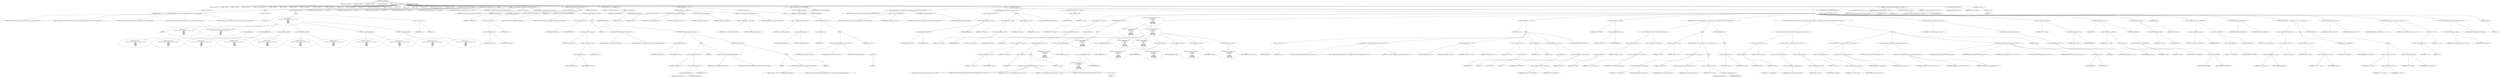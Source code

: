 digraph hostapd_notif_assoc {  
"1000123" [label = "(METHOD,hostapd_notif_assoc)" ]
"1000124" [label = "(PARAM,hostapd_data *hapd)" ]
"1000125" [label = "(PARAM,const u8 *addr)" ]
"1000126" [label = "(PARAM,const u8 *req_ies)" ]
"1000127" [label = "(PARAM,size_t req_ies_len)" ]
"1000128" [label = "(PARAM,int reassoc)" ]
"1000129" [label = "(BLOCK,,)" ]
"1000130" [label = "(LOCAL,v9: const u8 *)" ]
"1000131" [label = "(LOCAL,v10: size_t)" ]
"1000132" [label = "(LOCAL,v11: sta_info *)" ]
"1000133" [label = "(LOCAL,v12: sta_info *)" ]
"1000134" [label = "(LOCAL,v13: wpa_state_machine *)" ]
"1000135" [label = "(LOCAL,v14: __int64)" ]
"1000136" [label = "(LOCAL,v15: __int64)" ]
"1000137" [label = "(LOCAL,v16: __int64)" ]
"1000138" [label = "(LOCAL,v17: unsigned int)" ]
"1000139" [label = "(LOCAL,v18: unsigned int)" ]
"1000140" [label = "(LOCAL,v19: unsigned int)" ]
"1000141" [label = "(LOCAL,v20: int)" ]
"1000142" [label = "(LOCAL,v21: unsigned int)" ]
"1000143" [label = "(LOCAL,v22: int)" ]
"1000144" [label = "(LOCAL,v23: wpa_state_machine *)" ]
"1000145" [label = "(LOCAL,v24: wpa_event)" ]
"1000146" [label = "(LOCAL,v26: u32)" ]
"1000147" [label = "(LOCAL,v27: int)" ]
"1000148" [label = "(LOCAL,v28: u32)" ]
"1000149" [label = "(LOCAL,v29: u8 *)" ]
"1000150" [label = "(LOCAL,elems: ieee802_11_elems)" ]
"1000151" [label = "(LOCAL,eid: u8 [ 1112 ])" ]
"1000152" [label = "(CONTROL_STRUCTURE,if ( !addr ),if ( !addr ))" ]
"1000153" [label = "(<operator>.logicalNot,!addr)" ]
"1000154" [label = "(IDENTIFIER,addr,!addr)" ]
"1000155" [label = "(BLOCK,,)" ]
"1000156" [label = "(wpa_printf,wpa_printf(2, \"hostapd_notif_assoc: Skip event with no address\", req_ies, req_ies_len, reassoc))" ]
"1000157" [label = "(LITERAL,2,wpa_printf(2, \"hostapd_notif_assoc: Skip event with no address\", req_ies, req_ies_len, reassoc))" ]
"1000158" [label = "(LITERAL,\"hostapd_notif_assoc: Skip event with no address\",wpa_printf(2, \"hostapd_notif_assoc: Skip event with no address\", req_ies, req_ies_len, reassoc))" ]
"1000159" [label = "(IDENTIFIER,req_ies,wpa_printf(2, \"hostapd_notif_assoc: Skip event with no address\", req_ies, req_ies_len, reassoc))" ]
"1000160" [label = "(IDENTIFIER,req_ies_len,wpa_printf(2, \"hostapd_notif_assoc: Skip event with no address\", req_ies, req_ies_len, reassoc))" ]
"1000161" [label = "(IDENTIFIER,reassoc,wpa_printf(2, \"hostapd_notif_assoc: Skip event with no address\", req_ies, req_ies_len, reassoc))" ]
"1000162" [label = "(RETURN,return -1;,return -1;)" ]
"1000163" [label = "(<operator>.minus,-1)" ]
"1000164" [label = "(LITERAL,1,-1)" ]
"1000165" [label = "(CONTROL_STRUCTURE,else,else)" ]
"1000166" [label = "(BLOCK,,)" ]
"1000167" [label = "(wpa_printf,wpa_printf(\n      3,\n      \"STA %02x:%02x:%02x:%02x:%02x:%02x not allowed to connect\",\n      *addr,\n      addr[1],\n      addr[2],\n      addr[3],\n      addr[4],\n      addr[5]))" ]
"1000168" [label = "(LITERAL,3,wpa_printf(\n      3,\n      \"STA %02x:%02x:%02x:%02x:%02x:%02x not allowed to connect\",\n      *addr,\n      addr[1],\n      addr[2],\n      addr[3],\n      addr[4],\n      addr[5]))" ]
"1000169" [label = "(LITERAL,\"STA %02x:%02x:%02x:%02x:%02x:%02x not allowed to connect\",wpa_printf(\n      3,\n      \"STA %02x:%02x:%02x:%02x:%02x:%02x not allowed to connect\",\n      *addr,\n      addr[1],\n      addr[2],\n      addr[3],\n      addr[4],\n      addr[5]))" ]
"1000170" [label = "(<operator>.indirection,*addr)" ]
"1000171" [label = "(IDENTIFIER,addr,wpa_printf(\n      3,\n      \"STA %02x:%02x:%02x:%02x:%02x:%02x not allowed to connect\",\n      *addr,\n      addr[1],\n      addr[2],\n      addr[3],\n      addr[4],\n      addr[5]))" ]
"1000172" [label = "(<operator>.indirectIndexAccess,addr[1])" ]
"1000173" [label = "(IDENTIFIER,addr,wpa_printf(\n      3,\n      \"STA %02x:%02x:%02x:%02x:%02x:%02x not allowed to connect\",\n      *addr,\n      addr[1],\n      addr[2],\n      addr[3],\n      addr[4],\n      addr[5]))" ]
"1000174" [label = "(LITERAL,1,wpa_printf(\n      3,\n      \"STA %02x:%02x:%02x:%02x:%02x:%02x not allowed to connect\",\n      *addr,\n      addr[1],\n      addr[2],\n      addr[3],\n      addr[4],\n      addr[5]))" ]
"1000175" [label = "(<operator>.indirectIndexAccess,addr[2])" ]
"1000176" [label = "(IDENTIFIER,addr,wpa_printf(\n      3,\n      \"STA %02x:%02x:%02x:%02x:%02x:%02x not allowed to connect\",\n      *addr,\n      addr[1],\n      addr[2],\n      addr[3],\n      addr[4],\n      addr[5]))" ]
"1000177" [label = "(LITERAL,2,wpa_printf(\n      3,\n      \"STA %02x:%02x:%02x:%02x:%02x:%02x not allowed to connect\",\n      *addr,\n      addr[1],\n      addr[2],\n      addr[3],\n      addr[4],\n      addr[5]))" ]
"1000178" [label = "(<operator>.indirectIndexAccess,addr[3])" ]
"1000179" [label = "(IDENTIFIER,addr,wpa_printf(\n      3,\n      \"STA %02x:%02x:%02x:%02x:%02x:%02x not allowed to connect\",\n      *addr,\n      addr[1],\n      addr[2],\n      addr[3],\n      addr[4],\n      addr[5]))" ]
"1000180" [label = "(LITERAL,3,wpa_printf(\n      3,\n      \"STA %02x:%02x:%02x:%02x:%02x:%02x not allowed to connect\",\n      *addr,\n      addr[1],\n      addr[2],\n      addr[3],\n      addr[4],\n      addr[5]))" ]
"1000181" [label = "(<operator>.indirectIndexAccess,addr[4])" ]
"1000182" [label = "(IDENTIFIER,addr,wpa_printf(\n      3,\n      \"STA %02x:%02x:%02x:%02x:%02x:%02x not allowed to connect\",\n      *addr,\n      addr[1],\n      addr[2],\n      addr[3],\n      addr[4],\n      addr[5]))" ]
"1000183" [label = "(LITERAL,4,wpa_printf(\n      3,\n      \"STA %02x:%02x:%02x:%02x:%02x:%02x not allowed to connect\",\n      *addr,\n      addr[1],\n      addr[2],\n      addr[3],\n      addr[4],\n      addr[5]))" ]
"1000184" [label = "(<operator>.indirectIndexAccess,addr[5])" ]
"1000185" [label = "(IDENTIFIER,addr,wpa_printf(\n      3,\n      \"STA %02x:%02x:%02x:%02x:%02x:%02x not allowed to connect\",\n      *addr,\n      addr[1],\n      addr[2],\n      addr[3],\n      addr[4],\n      addr[5]))" ]
"1000186" [label = "(LITERAL,5,wpa_printf(\n      3,\n      \"STA %02x:%02x:%02x:%02x:%02x:%02x not allowed to connect\",\n      *addr,\n      addr[1],\n      addr[2],\n      addr[3],\n      addr[4],\n      addr[5]))" ]
"1000187" [label = "(<operator>.assignment,v20 = 1)" ]
"1000188" [label = "(IDENTIFIER,v20,v20 = 1)" ]
"1000189" [label = "(LITERAL,1,v20 = 1)" ]
"1000190" [label = "(hostapd_logger,hostapd_logger(hapd, addr, 1u, 2, \"associated\"))" ]
"1000191" [label = "(IDENTIFIER,hapd,hostapd_logger(hapd, addr, 1u, 2, \"associated\"))" ]
"1000192" [label = "(IDENTIFIER,addr,hostapd_logger(hapd, addr, 1u, 2, \"associated\"))" ]
"1000193" [label = "(LITERAL,1u,hostapd_logger(hapd, addr, 1u, 2, \"associated\"))" ]
"1000194" [label = "(LITERAL,2,hostapd_logger(hapd, addr, 1u, 2, \"associated\"))" ]
"1000195" [label = "(LITERAL,\"associated\",hostapd_logger(hapd, addr, 1u, 2, \"associated\"))" ]
"1000196" [label = "(ieee802_11_parse_elems,ieee802_11_parse_elems(req_ies, req_ies_len, &elems, 0))" ]
"1000197" [label = "(IDENTIFIER,req_ies,ieee802_11_parse_elems(req_ies, req_ies_len, &elems, 0))" ]
"1000198" [label = "(IDENTIFIER,req_ies_len,ieee802_11_parse_elems(req_ies, req_ies_len, &elems, 0))" ]
"1000199" [label = "(<operator>.addressOf,&elems)" ]
"1000200" [label = "(IDENTIFIER,elems,ieee802_11_parse_elems(req_ies, req_ies_len, &elems, 0))" ]
"1000201" [label = "(LITERAL,0,ieee802_11_parse_elems(req_ies, req_ies_len, &elems, 0))" ]
"1000202" [label = "(CONTROL_STRUCTURE,if ( elems.wps_ie ),if ( elems.wps_ie ))" ]
"1000203" [label = "(<operator>.fieldAccess,elems.wps_ie)" ]
"1000204" [label = "(IDENTIFIER,elems,if ( elems.wps_ie ))" ]
"1000205" [label = "(FIELD_IDENTIFIER,wps_ie,wps_ie)" ]
"1000206" [label = "(BLOCK,,)" ]
"1000207" [label = "(<operator>.assignment,v9 = elems.wps_ie - 2)" ]
"1000208" [label = "(IDENTIFIER,v9,v9 = elems.wps_ie - 2)" ]
"1000209" [label = "(<operator>.subtraction,elems.wps_ie - 2)" ]
"1000210" [label = "(<operator>.fieldAccess,elems.wps_ie)" ]
"1000211" [label = "(IDENTIFIER,elems,elems.wps_ie - 2)" ]
"1000212" [label = "(FIELD_IDENTIFIER,wps_ie,wps_ie)" ]
"1000213" [label = "(LITERAL,2,elems.wps_ie - 2)" ]
"1000214" [label = "(IDENTIFIER,L,)" ]
"1000215" [label = "(wpa_printf,wpa_printf(2, \"STA included WPS IE in (Re)AssocReq\"))" ]
"1000216" [label = "(LITERAL,2,wpa_printf(2, \"STA included WPS IE in (Re)AssocReq\"))" ]
"1000217" [label = "(LITERAL,\"STA included WPS IE in (Re)AssocReq\",wpa_printf(2, \"STA included WPS IE in (Re)AssocReq\"))" ]
"1000218" [label = "(CONTROL_STRUCTURE,else,else)" ]
"1000219" [label = "(CONTROL_STRUCTURE,if ( elems.rsn_ie ),if ( elems.rsn_ie ))" ]
"1000220" [label = "(<operator>.fieldAccess,elems.rsn_ie)" ]
"1000221" [label = "(IDENTIFIER,elems,if ( elems.rsn_ie ))" ]
"1000222" [label = "(FIELD_IDENTIFIER,rsn_ie,rsn_ie)" ]
"1000223" [label = "(BLOCK,,)" ]
"1000224" [label = "(<operator>.assignment,v9 = elems.rsn_ie - 2)" ]
"1000225" [label = "(IDENTIFIER,v9,v9 = elems.rsn_ie - 2)" ]
"1000226" [label = "(<operator>.subtraction,elems.rsn_ie - 2)" ]
"1000227" [label = "(<operator>.fieldAccess,elems.rsn_ie)" ]
"1000228" [label = "(IDENTIFIER,elems,elems.rsn_ie - 2)" ]
"1000229" [label = "(FIELD_IDENTIFIER,rsn_ie,rsn_ie)" ]
"1000230" [label = "(LITERAL,2,elems.rsn_ie - 2)" ]
"1000231" [label = "(IDENTIFIER,L,)" ]
"1000232" [label = "(wpa_printf,wpa_printf(2, \"STA included RSN IE in (Re)AssocReq\"))" ]
"1000233" [label = "(LITERAL,2,wpa_printf(2, \"STA included RSN IE in (Re)AssocReq\"))" ]
"1000234" [label = "(LITERAL,\"STA included RSN IE in (Re)AssocReq\",wpa_printf(2, \"STA included RSN IE in (Re)AssocReq\"))" ]
"1000235" [label = "(CONTROL_STRUCTURE,else,else)" ]
"1000236" [label = "(CONTROL_STRUCTURE,if ( elems.wpa_ie ),if ( elems.wpa_ie ))" ]
"1000237" [label = "(<operator>.fieldAccess,elems.wpa_ie)" ]
"1000238" [label = "(IDENTIFIER,elems,if ( elems.wpa_ie ))" ]
"1000239" [label = "(FIELD_IDENTIFIER,wpa_ie,wpa_ie)" ]
"1000240" [label = "(BLOCK,,)" ]
"1000241" [label = "(<operator>.assignment,v9 = elems.wpa_ie - 2)" ]
"1000242" [label = "(IDENTIFIER,v9,v9 = elems.wpa_ie - 2)" ]
"1000243" [label = "(<operator>.subtraction,elems.wpa_ie - 2)" ]
"1000244" [label = "(<operator>.fieldAccess,elems.wpa_ie)" ]
"1000245" [label = "(IDENTIFIER,elems,elems.wpa_ie - 2)" ]
"1000246" [label = "(FIELD_IDENTIFIER,wpa_ie,wpa_ie)" ]
"1000247" [label = "(LITERAL,2,elems.wpa_ie - 2)" ]
"1000248" [label = "(IDENTIFIER,L,)" ]
"1000249" [label = "(wpa_printf,wpa_printf(2, \"STA included WPA IE in (Re)AssocReq\"))" ]
"1000250" [label = "(LITERAL,2,wpa_printf(2, \"STA included WPA IE in (Re)AssocReq\"))" ]
"1000251" [label = "(LITERAL,\"STA included WPA IE in (Re)AssocReq\",wpa_printf(2, \"STA included WPA IE in (Re)AssocReq\"))" ]
"1000252" [label = "(CONTROL_STRUCTURE,else,else)" ]
"1000253" [label = "(BLOCK,,)" ]
"1000254" [label = "(IDENTIFIER,L,)" ]
"1000255" [label = "(wpa_printf,wpa_printf(2, \"STA did not include WPS/RSN/WPA IE in (Re)AssocReq\"))" ]
"1000256" [label = "(LITERAL,2,wpa_printf(2, \"STA did not include WPS/RSN/WPA IE in (Re)AssocReq\"))" ]
"1000257" [label = "(LITERAL,\"STA did not include WPS/RSN/WPA IE in (Re)AssocReq\",wpa_printf(2, \"STA did not include WPS/RSN/WPA IE in (Re)AssocReq\"))" ]
"1000258" [label = "(IDENTIFIER,L,)" ]
"1000259" [label = "(<operator>.assignment,v11 = ap_get_sta(hapd, addr))" ]
"1000260" [label = "(IDENTIFIER,v11,v11 = ap_get_sta(hapd, addr))" ]
"1000261" [label = "(ap_get_sta,ap_get_sta(hapd, addr))" ]
"1000262" [label = "(IDENTIFIER,hapd,ap_get_sta(hapd, addr))" ]
"1000263" [label = "(IDENTIFIER,addr,ap_get_sta(hapd, addr))" ]
"1000264" [label = "(CONTROL_STRUCTURE,if ( v11 ),if ( v11 ))" ]
"1000265" [label = "(IDENTIFIER,v11,if ( v11 ))" ]
"1000266" [label = "(BLOCK,,)" ]
"1000267" [label = "(<operator>.assignment,v12 = v11)" ]
"1000268" [label = "(IDENTIFIER,v12,v12 = v11)" ]
"1000269" [label = "(IDENTIFIER,v11,v12 = v11)" ]
"1000270" [label = "(ap_sta_no_session_timeout,ap_sta_no_session_timeout(hapd, v11))" ]
"1000271" [label = "(IDENTIFIER,hapd,ap_sta_no_session_timeout(hapd, v11))" ]
"1000272" [label = "(IDENTIFIER,v11,ap_sta_no_session_timeout(hapd, v11))" ]
"1000273" [label = "(accounting_sta_stop,accounting_sta_stop(hapd, v12))" ]
"1000274" [label = "(IDENTIFIER,hapd,accounting_sta_stop(hapd, v12))" ]
"1000275" [label = "(IDENTIFIER,v12,accounting_sta_stop(hapd, v12))" ]
"1000276" [label = "(<operator>.assignment,v12->timeout_next = STA_NULLFUNC)" ]
"1000277" [label = "(<operator>.indirectFieldAccess,v12->timeout_next)" ]
"1000278" [label = "(IDENTIFIER,v12,v12->timeout_next = STA_NULLFUNC)" ]
"1000279" [label = "(FIELD_IDENTIFIER,timeout_next,timeout_next)" ]
"1000280" [label = "(IDENTIFIER,STA_NULLFUNC,v12->timeout_next = STA_NULLFUNC)" ]
"1000281" [label = "(CONTROL_STRUCTURE,else,else)" ]
"1000282" [label = "(BLOCK,,)" ]
"1000283" [label = "(<operator>.assignment,v12 = ap_sta_add(hapd, addr))" ]
"1000284" [label = "(IDENTIFIER,v12,v12 = ap_sta_add(hapd, addr))" ]
"1000285" [label = "(ap_sta_add,ap_sta_add(hapd, addr))" ]
"1000286" [label = "(IDENTIFIER,hapd,ap_sta_add(hapd, addr))" ]
"1000287" [label = "(IDENTIFIER,addr,ap_sta_add(hapd, addr))" ]
"1000288" [label = "(CONTROL_STRUCTURE,if ( !v12 ),if ( !v12 ))" ]
"1000289" [label = "(<operator>.logicalNot,!v12)" ]
"1000290" [label = "(IDENTIFIER,v12,!v12)" ]
"1000291" [label = "(BLOCK,,)" ]
"1000292" [label = "(hostapd_drv_sta_disassoc,hostapd_drv_sta_disassoc(hapd, addr, 5))" ]
"1000293" [label = "(IDENTIFIER,hapd,hostapd_drv_sta_disassoc(hapd, addr, 5))" ]
"1000294" [label = "(IDENTIFIER,addr,hostapd_drv_sta_disassoc(hapd, addr, 5))" ]
"1000295" [label = "(LITERAL,5,hostapd_drv_sta_disassoc(hapd, addr, 5))" ]
"1000296" [label = "(RETURN,return -1;,return -1;)" ]
"1000297" [label = "(<operator>.minus,-1)" ]
"1000298" [label = "(LITERAL,1,-1)" ]
"1000299" [label = "(<operators>.assignmentAnd,v12->flags &= 0xFFFECFFF)" ]
"1000300" [label = "(<operator>.indirectFieldAccess,v12->flags)" ]
"1000301" [label = "(IDENTIFIER,v12,v12->flags &= 0xFFFECFFF)" ]
"1000302" [label = "(FIELD_IDENTIFIER,flags,flags)" ]
"1000303" [label = "(LITERAL,0xFFFECFFF,v12->flags &= 0xFFFECFFF)" ]
"1000304" [label = "(BLOCK,,)" ]
"1000305" [label = "(ap_copy_sta_supp_op_classes,ap_copy_sta_supp_op_classes(v12, elems.supp_op_classes, elems.supp_op_classes_len))" ]
"1000306" [label = "(IDENTIFIER,v12,ap_copy_sta_supp_op_classes(v12, elems.supp_op_classes, elems.supp_op_classes_len))" ]
"1000307" [label = "(<operator>.fieldAccess,elems.supp_op_classes)" ]
"1000308" [label = "(IDENTIFIER,elems,ap_copy_sta_supp_op_classes(v12, elems.supp_op_classes, elems.supp_op_classes_len))" ]
"1000309" [label = "(FIELD_IDENTIFIER,supp_op_classes,supp_op_classes)" ]
"1000310" [label = "(<operator>.fieldAccess,elems.supp_op_classes_len)" ]
"1000311" [label = "(IDENTIFIER,elems,ap_copy_sta_supp_op_classes(v12, elems.supp_op_classes, elems.supp_op_classes_len))" ]
"1000312" [label = "(FIELD_IDENTIFIER,supp_op_classes_len,supp_op_classes_len)" ]
"1000313" [label = "(CONTROL_STRUCTURE,if ( !hapd->conf->wpa ),if ( !hapd->conf->wpa ))" ]
"1000314" [label = "(<operator>.logicalNot,!hapd->conf->wpa)" ]
"1000315" [label = "(<operator>.indirectFieldAccess,hapd->conf->wpa)" ]
"1000316" [label = "(<operator>.indirectFieldAccess,hapd->conf)" ]
"1000317" [label = "(IDENTIFIER,hapd,!hapd->conf->wpa)" ]
"1000318" [label = "(FIELD_IDENTIFIER,conf,conf)" ]
"1000319" [label = "(FIELD_IDENTIFIER,wpa,wpa)" ]
"1000320" [label = "(BLOCK,,)" ]
"1000321" [label = "(<operator>.assignment,v21 = v12->flags)" ]
"1000322" [label = "(IDENTIFIER,v21,v21 = v12->flags)" ]
"1000323" [label = "(<operator>.indirectFieldAccess,v12->flags)" ]
"1000324" [label = "(IDENTIFIER,v12,v21 = v12->flags)" ]
"1000325" [label = "(FIELD_IDENTIFIER,flags,flags)" ]
"1000326" [label = "(<operator>.assignment,v22 = reassoc)" ]
"1000327" [label = "(IDENTIFIER,v22,v22 = reassoc)" ]
"1000328" [label = "(IDENTIFIER,reassoc,v22 = reassoc)" ]
"1000329" [label = "(CONTROL_STRUCTURE,goto LABEL_24;,goto LABEL_24;)" ]
"1000330" [label = "(CONTROL_STRUCTURE,if ( v9 && v10 ),if ( v9 && v10 ))" ]
"1000331" [label = "(<operator>.logicalAnd,v9 && v10)" ]
"1000332" [label = "(IDENTIFIER,v9,v9 && v10)" ]
"1000333" [label = "(IDENTIFIER,v10,v9 && v10)" ]
"1000334" [label = "(BLOCK,,)" ]
"1000335" [label = "(<operator>.assignment,v13 = v12->wpa_sm)" ]
"1000336" [label = "(IDENTIFIER,v13,v13 = v12->wpa_sm)" ]
"1000337" [label = "(<operator>.indirectFieldAccess,v12->wpa_sm)" ]
"1000338" [label = "(IDENTIFIER,v12,v13 = v12->wpa_sm)" ]
"1000339" [label = "(FIELD_IDENTIFIER,wpa_sm,wpa_sm)" ]
"1000340" [label = "(CONTROL_STRUCTURE,if ( !v13 ),if ( !v13 ))" ]
"1000341" [label = "(<operator>.logicalNot,!v13)" ]
"1000342" [label = "(IDENTIFIER,v13,!v13)" ]
"1000343" [label = "(BLOCK,,)" ]
"1000344" [label = "(<operator>.assignment,v12->wpa_sm = v13)" ]
"1000345" [label = "(<operator>.indirectFieldAccess,v12->wpa_sm)" ]
"1000346" [label = "(IDENTIFIER,v12,v12->wpa_sm = v13)" ]
"1000347" [label = "(FIELD_IDENTIFIER,wpa_sm,wpa_sm)" ]
"1000348" [label = "(IDENTIFIER,v13,v12->wpa_sm = v13)" ]
"1000349" [label = "(CONTROL_STRUCTURE,if ( !v13 ),if ( !v13 ))" ]
"1000350" [label = "(<operator>.logicalNot,!v13)" ]
"1000351" [label = "(IDENTIFIER,v13,!v13)" ]
"1000352" [label = "(BLOCK,,)" ]
"1000353" [label = "(wpa_printf,wpa_printf(5, \"Failed to initialize WPA state machine\", v14, v15, v16))" ]
"1000354" [label = "(LITERAL,5,wpa_printf(5, \"Failed to initialize WPA state machine\", v14, v15, v16))" ]
"1000355" [label = "(LITERAL,\"Failed to initialize WPA state machine\",wpa_printf(5, \"Failed to initialize WPA state machine\", v14, v15, v16))" ]
"1000356" [label = "(IDENTIFIER,v14,wpa_printf(5, \"Failed to initialize WPA state machine\", v14, v15, v16))" ]
"1000357" [label = "(IDENTIFIER,v15,wpa_printf(5, \"Failed to initialize WPA state machine\", v14, v15, v16))" ]
"1000358" [label = "(IDENTIFIER,v16,wpa_printf(5, \"Failed to initialize WPA state machine\", v14, v15, v16))" ]
"1000359" [label = "(RETURN,return -1;,return -1;)" ]
"1000360" [label = "(<operator>.minus,-1)" ]
"1000361" [label = "(LITERAL,1,-1)" ]
"1000362" [label = "(<operator>.assignment,v17 = wpa_validate_wpa_ie(\n              hapd->wpa_auth,\n              v13,\n              hapd->iface->freq,\n              v9,\n              v10,\n              elems.mdie,\n              elems.mdie_len,\n              elems.owe_dh,\n              elems.owe_dh_len))" ]
"1000363" [label = "(IDENTIFIER,v17,v17 = wpa_validate_wpa_ie(\n              hapd->wpa_auth,\n              v13,\n              hapd->iface->freq,\n              v9,\n              v10,\n              elems.mdie,\n              elems.mdie_len,\n              elems.owe_dh,\n              elems.owe_dh_len))" ]
"1000364" [label = "(wpa_validate_wpa_ie,wpa_validate_wpa_ie(\n              hapd->wpa_auth,\n              v13,\n              hapd->iface->freq,\n              v9,\n              v10,\n              elems.mdie,\n              elems.mdie_len,\n              elems.owe_dh,\n              elems.owe_dh_len))" ]
"1000365" [label = "(<operator>.indirectFieldAccess,hapd->wpa_auth)" ]
"1000366" [label = "(IDENTIFIER,hapd,wpa_validate_wpa_ie(\n              hapd->wpa_auth,\n              v13,\n              hapd->iface->freq,\n              v9,\n              v10,\n              elems.mdie,\n              elems.mdie_len,\n              elems.owe_dh,\n              elems.owe_dh_len))" ]
"1000367" [label = "(FIELD_IDENTIFIER,wpa_auth,wpa_auth)" ]
"1000368" [label = "(IDENTIFIER,v13,wpa_validate_wpa_ie(\n              hapd->wpa_auth,\n              v13,\n              hapd->iface->freq,\n              v9,\n              v10,\n              elems.mdie,\n              elems.mdie_len,\n              elems.owe_dh,\n              elems.owe_dh_len))" ]
"1000369" [label = "(<operator>.indirectFieldAccess,hapd->iface->freq)" ]
"1000370" [label = "(<operator>.indirectFieldAccess,hapd->iface)" ]
"1000371" [label = "(IDENTIFIER,hapd,wpa_validate_wpa_ie(\n              hapd->wpa_auth,\n              v13,\n              hapd->iface->freq,\n              v9,\n              v10,\n              elems.mdie,\n              elems.mdie_len,\n              elems.owe_dh,\n              elems.owe_dh_len))" ]
"1000372" [label = "(FIELD_IDENTIFIER,iface,iface)" ]
"1000373" [label = "(FIELD_IDENTIFIER,freq,freq)" ]
"1000374" [label = "(IDENTIFIER,v9,wpa_validate_wpa_ie(\n              hapd->wpa_auth,\n              v13,\n              hapd->iface->freq,\n              v9,\n              v10,\n              elems.mdie,\n              elems.mdie_len,\n              elems.owe_dh,\n              elems.owe_dh_len))" ]
"1000375" [label = "(IDENTIFIER,v10,wpa_validate_wpa_ie(\n              hapd->wpa_auth,\n              v13,\n              hapd->iface->freq,\n              v9,\n              v10,\n              elems.mdie,\n              elems.mdie_len,\n              elems.owe_dh,\n              elems.owe_dh_len))" ]
"1000376" [label = "(<operator>.fieldAccess,elems.mdie)" ]
"1000377" [label = "(IDENTIFIER,elems,wpa_validate_wpa_ie(\n              hapd->wpa_auth,\n              v13,\n              hapd->iface->freq,\n              v9,\n              v10,\n              elems.mdie,\n              elems.mdie_len,\n              elems.owe_dh,\n              elems.owe_dh_len))" ]
"1000378" [label = "(FIELD_IDENTIFIER,mdie,mdie)" ]
"1000379" [label = "(<operator>.fieldAccess,elems.mdie_len)" ]
"1000380" [label = "(IDENTIFIER,elems,wpa_validate_wpa_ie(\n              hapd->wpa_auth,\n              v13,\n              hapd->iface->freq,\n              v9,\n              v10,\n              elems.mdie,\n              elems.mdie_len,\n              elems.owe_dh,\n              elems.owe_dh_len))" ]
"1000381" [label = "(FIELD_IDENTIFIER,mdie_len,mdie_len)" ]
"1000382" [label = "(<operator>.fieldAccess,elems.owe_dh)" ]
"1000383" [label = "(IDENTIFIER,elems,wpa_validate_wpa_ie(\n              hapd->wpa_auth,\n              v13,\n              hapd->iface->freq,\n              v9,\n              v10,\n              elems.mdie,\n              elems.mdie_len,\n              elems.owe_dh,\n              elems.owe_dh_len))" ]
"1000384" [label = "(FIELD_IDENTIFIER,owe_dh,owe_dh)" ]
"1000385" [label = "(<operator>.fieldAccess,elems.owe_dh_len)" ]
"1000386" [label = "(IDENTIFIER,elems,wpa_validate_wpa_ie(\n              hapd->wpa_auth,\n              v13,\n              hapd->iface->freq,\n              v9,\n              v10,\n              elems.mdie,\n              elems.mdie_len,\n              elems.owe_dh,\n              elems.owe_dh_len))" ]
"1000387" [label = "(FIELD_IDENTIFIER,owe_dh_len,owe_dh_len)" ]
"1000388" [label = "(CONTROL_STRUCTURE,if ( v17 ),if ( v17 ))" ]
"1000389" [label = "(IDENTIFIER,v17,if ( v17 ))" ]
"1000390" [label = "(BLOCK,,)" ]
"1000391" [label = "(<operator>.assignment,v18 = v17)" ]
"1000392" [label = "(IDENTIFIER,v18,v18 = v17)" ]
"1000393" [label = "(IDENTIFIER,v17,v18 = v17)" ]
"1000394" [label = "(wpa_printf,wpa_printf(2, \"WPA/RSN information element rejected? (res %u)\", v17))" ]
"1000395" [label = "(LITERAL,2,wpa_printf(2, \"WPA/RSN information element rejected? (res %u)\", v17))" ]
"1000396" [label = "(LITERAL,\"WPA/RSN information element rejected? (res %u)\",wpa_printf(2, \"WPA/RSN information element rejected? (res %u)\", v17))" ]
"1000397" [label = "(IDENTIFIER,v17,wpa_printf(2, \"WPA/RSN information element rejected? (res %u)\", v17))" ]
"1000398" [label = "(wpa_hexdump,wpa_hexdump(2, \"IE\", v9, v10))" ]
"1000399" [label = "(LITERAL,2,wpa_hexdump(2, \"IE\", v9, v10))" ]
"1000400" [label = "(LITERAL,\"IE\",wpa_hexdump(2, \"IE\", v9, v10))" ]
"1000401" [label = "(IDENTIFIER,v9,wpa_hexdump(2, \"IE\", v9, v10))" ]
"1000402" [label = "(IDENTIFIER,v10,wpa_hexdump(2, \"IE\", v9, v10))" ]
"1000403" [label = "(<operator>.assignment,v19 = v18 - 2)" ]
"1000404" [label = "(IDENTIFIER,v19,v19 = v18 - 2)" ]
"1000405" [label = "(<operator>.subtraction,v18 - 2)" ]
"1000406" [label = "(IDENTIFIER,v18,v18 - 2)" ]
"1000407" [label = "(LITERAL,2,v18 - 2)" ]
"1000408" [label = "(<operator>.assignment,v20 = 13)" ]
"1000409" [label = "(IDENTIFIER,v20,v20 = 13)" ]
"1000410" [label = "(LITERAL,13,v20 = 13)" ]
"1000411" [label = "(CONTROL_STRUCTURE,if ( v19 < 7 ),if ( v19 < 7 ))" ]
"1000412" [label = "(<operator>.lessThan,v19 < 7)" ]
"1000413" [label = "(IDENTIFIER,v19,v19 < 7)" ]
"1000414" [label = "(LITERAL,7,v19 < 7)" ]
"1000415" [label = "(<operator>.assignment,v20 = dword_474CB0[v19])" ]
"1000416" [label = "(IDENTIFIER,v20,v20 = dword_474CB0[v19])" ]
"1000417" [label = "(<operator>.indirectIndexAccess,dword_474CB0[v19])" ]
"1000418" [label = "(IDENTIFIER,dword_474CB0,v20 = dword_474CB0[v19])" ]
"1000419" [label = "(IDENTIFIER,v19,v20 = dword_474CB0[v19])" ]
"1000420" [label = "(CONTROL_STRUCTURE,goto LABEL_32;,goto LABEL_32;)" ]
"1000421" [label = "(<operator>.assignment,v26 = v12->flags)" ]
"1000422" [label = "(IDENTIFIER,v26,v26 = v12->flags)" ]
"1000423" [label = "(<operator>.indirectFieldAccess,v12->flags)" ]
"1000424" [label = "(IDENTIFIER,v12,v26 = v12->flags)" ]
"1000425" [label = "(FIELD_IDENTIFIER,flags,flags)" ]
"1000426" [label = "(CONTROL_STRUCTURE,if ( (v26 & 0x402) == 1026 && !v12->sa_query_timed_out ),if ( (v26 & 0x402) == 1026 && !v12->sa_query_timed_out ))" ]
"1000427" [label = "(<operator>.logicalAnd,(v26 & 0x402) == 1026 && !v12->sa_query_timed_out)" ]
"1000428" [label = "(<operator>.equals,(v26 & 0x402) == 1026)" ]
"1000429" [label = "(<operator>.and,v26 & 0x402)" ]
"1000430" [label = "(IDENTIFIER,v26,v26 & 0x402)" ]
"1000431" [label = "(LITERAL,0x402,v26 & 0x402)" ]
"1000432" [label = "(LITERAL,1026,(v26 & 0x402) == 1026)" ]
"1000433" [label = "(<operator>.logicalNot,!v12->sa_query_timed_out)" ]
"1000434" [label = "(<operator>.indirectFieldAccess,v12->sa_query_timed_out)" ]
"1000435" [label = "(IDENTIFIER,v12,!v12->sa_query_timed_out)" ]
"1000436" [label = "(FIELD_IDENTIFIER,sa_query_timed_out,sa_query_timed_out)" ]
"1000437" [label = "(BLOCK,,)" ]
"1000438" [label = "(<operator>.assignment,v22 = reassoc)" ]
"1000439" [label = "(IDENTIFIER,v22,v22 = reassoc)" ]
"1000440" [label = "(IDENTIFIER,reassoc,v22 = reassoc)" ]
"1000441" [label = "(CONTROL_STRUCTURE,if ( v12->sa_query_count > 0 ),if ( v12->sa_query_count > 0 ))" ]
"1000442" [label = "(<operator>.greaterThan,v12->sa_query_count > 0)" ]
"1000443" [label = "(<operator>.indirectFieldAccess,v12->sa_query_count)" ]
"1000444" [label = "(IDENTIFIER,v12,v12->sa_query_count > 0)" ]
"1000445" [label = "(FIELD_IDENTIFIER,sa_query_count,sa_query_count)" ]
"1000446" [label = "(LITERAL,0,v12->sa_query_count > 0)" ]
"1000447" [label = "(BLOCK,,)" ]
"1000448" [label = "(ap_check_sa_query_timeout,ap_check_sa_query_timeout(hapd, v12))" ]
"1000449" [label = "(IDENTIFIER,hapd,ap_check_sa_query_timeout(hapd, v12))" ]
"1000450" [label = "(IDENTIFIER,v12,ap_check_sa_query_timeout(hapd, v12))" ]
"1000451" [label = "(<operator>.assignment,v26 = v12->flags)" ]
"1000452" [label = "(IDENTIFIER,v26,v26 = v12->flags)" ]
"1000453" [label = "(<operator>.indirectFieldAccess,v12->flags)" ]
"1000454" [label = "(IDENTIFIER,v12,v26 = v12->flags)" ]
"1000455" [label = "(FIELD_IDENTIFIER,flags,flags)" ]
"1000456" [label = "(CONTROL_STRUCTURE,else,else)" ]
"1000457" [label = "(BLOCK,,)" ]
"1000458" [label = "(<operator>.assignment,v22 = reassoc)" ]
"1000459" [label = "(IDENTIFIER,v22,v22 = reassoc)" ]
"1000460" [label = "(IDENTIFIER,reassoc,v22 = reassoc)" ]
"1000461" [label = "(CONTROL_STRUCTURE,if ( (v26 & 0x402) == 1026 && !v12->sa_query_timed_out && v12->auth_alg != 2 ),if ( (v26 & 0x402) == 1026 && !v12->sa_query_timed_out && v12->auth_alg != 2 ))" ]
"1000462" [label = "(<operator>.logicalAnd,(v26 & 0x402) == 1026 && !v12->sa_query_timed_out && v12->auth_alg != 2)" ]
"1000463" [label = "(<operator>.equals,(v26 & 0x402) == 1026)" ]
"1000464" [label = "(<operator>.and,v26 & 0x402)" ]
"1000465" [label = "(IDENTIFIER,v26,v26 & 0x402)" ]
"1000466" [label = "(LITERAL,0x402,v26 & 0x402)" ]
"1000467" [label = "(LITERAL,1026,(v26 & 0x402) == 1026)" ]
"1000468" [label = "(<operator>.logicalAnd,!v12->sa_query_timed_out && v12->auth_alg != 2)" ]
"1000469" [label = "(<operator>.logicalNot,!v12->sa_query_timed_out)" ]
"1000470" [label = "(<operator>.indirectFieldAccess,v12->sa_query_timed_out)" ]
"1000471" [label = "(IDENTIFIER,v12,!v12->sa_query_timed_out)" ]
"1000472" [label = "(FIELD_IDENTIFIER,sa_query_timed_out,sa_query_timed_out)" ]
"1000473" [label = "(<operator>.notEquals,v12->auth_alg != 2)" ]
"1000474" [label = "(<operator>.indirectFieldAccess,v12->auth_alg)" ]
"1000475" [label = "(IDENTIFIER,v12,v12->auth_alg != 2)" ]
"1000476" [label = "(FIELD_IDENTIFIER,auth_alg,auth_alg)" ]
"1000477" [label = "(LITERAL,2,v12->auth_alg != 2)" ]
"1000478" [label = "(BLOCK,,)" ]
"1000479" [label = "(CONTROL_STRUCTURE,if ( !v12->sa_query_count ),if ( !v12->sa_query_count ))" ]
"1000480" [label = "(<operator>.logicalNot,!v12->sa_query_count)" ]
"1000481" [label = "(<operator>.indirectFieldAccess,v12->sa_query_count)" ]
"1000482" [label = "(IDENTIFIER,v12,!v12->sa_query_count)" ]
"1000483" [label = "(FIELD_IDENTIFIER,sa_query_count,sa_query_count)" ]
"1000484" [label = "(ap_sta_start_sa_query,ap_sta_start_sa_query(hapd, v12))" ]
"1000485" [label = "(IDENTIFIER,hapd,ap_sta_start_sa_query(hapd, v12))" ]
"1000486" [label = "(IDENTIFIER,v12,ap_sta_start_sa_query(hapd, v12))" ]
"1000487" [label = "(<operator>.assignment,v29 = hostapd_eid_assoc_comeback_time(hapd, v12, eid))" ]
"1000488" [label = "(IDENTIFIER,v29,v29 = hostapd_eid_assoc_comeback_time(hapd, v12, eid))" ]
"1000489" [label = "(hostapd_eid_assoc_comeback_time,hostapd_eid_assoc_comeback_time(hapd, v12, eid))" ]
"1000490" [label = "(IDENTIFIER,hapd,hostapd_eid_assoc_comeback_time(hapd, v12, eid))" ]
"1000491" [label = "(IDENTIFIER,v12,hostapd_eid_assoc_comeback_time(hapd, v12, eid))" ]
"1000492" [label = "(IDENTIFIER,eid,hostapd_eid_assoc_comeback_time(hapd, v12, eid))" ]
"1000493" [label = "(hostapd_sta_assoc,hostapd_sta_assoc(hapd, addr, v22, 0x1Eu, eid, v29 - eid))" ]
"1000494" [label = "(IDENTIFIER,hapd,hostapd_sta_assoc(hapd, addr, v22, 0x1Eu, eid, v29 - eid))" ]
"1000495" [label = "(IDENTIFIER,addr,hostapd_sta_assoc(hapd, addr, v22, 0x1Eu, eid, v29 - eid))" ]
"1000496" [label = "(IDENTIFIER,v22,hostapd_sta_assoc(hapd, addr, v22, 0x1Eu, eid, v29 - eid))" ]
"1000497" [label = "(LITERAL,0x1Eu,hostapd_sta_assoc(hapd, addr, v22, 0x1Eu, eid, v29 - eid))" ]
"1000498" [label = "(IDENTIFIER,eid,hostapd_sta_assoc(hapd, addr, v22, 0x1Eu, eid, v29 - eid))" ]
"1000499" [label = "(<operator>.subtraction,v29 - eid)" ]
"1000500" [label = "(IDENTIFIER,v29,v29 - eid)" ]
"1000501" [label = "(IDENTIFIER,eid,v29 - eid)" ]
"1000502" [label = "(RETURN,return 0;,return 0;)" ]
"1000503" [label = "(LITERAL,0,return 0;)" ]
"1000504" [label = "(<operator>.assignment,v27 = wpa_auth_uses_mfp(v12->wpa_sm))" ]
"1000505" [label = "(IDENTIFIER,v27,v27 = wpa_auth_uses_mfp(v12->wpa_sm))" ]
"1000506" [label = "(wpa_auth_uses_mfp,wpa_auth_uses_mfp(v12->wpa_sm))" ]
"1000507" [label = "(<operator>.indirectFieldAccess,v12->wpa_sm)" ]
"1000508" [label = "(IDENTIFIER,v12,wpa_auth_uses_mfp(v12->wpa_sm))" ]
"1000509" [label = "(FIELD_IDENTIFIER,wpa_sm,wpa_sm)" ]
"1000510" [label = "(<operator>.assignment,v28 = v12->flags)" ]
"1000511" [label = "(IDENTIFIER,v28,v28 = v12->flags)" ]
"1000512" [label = "(<operator>.indirectFieldAccess,v12->flags)" ]
"1000513" [label = "(IDENTIFIER,v12,v28 = v12->flags)" ]
"1000514" [label = "(FIELD_IDENTIFIER,flags,flags)" ]
"1000515" [label = "(CONTROL_STRUCTURE,if ( v27 ),if ( v27 ))" ]
"1000516" [label = "(IDENTIFIER,v27,if ( v27 ))" ]
"1000517" [label = "(<operator>.assignment,v21 = v28 | 0x400)" ]
"1000518" [label = "(IDENTIFIER,v21,v21 = v28 | 0x400)" ]
"1000519" [label = "(<operator>.or,v28 | 0x400)" ]
"1000520" [label = "(IDENTIFIER,v28,v28 | 0x400)" ]
"1000521" [label = "(LITERAL,0x400,v28 | 0x400)" ]
"1000522" [label = "(CONTROL_STRUCTURE,else,else)" ]
"1000523" [label = "(<operator>.assignment,v21 = v28 & 0xFFFFFBFF)" ]
"1000524" [label = "(IDENTIFIER,v21,v21 = v28 & 0xFFFFFBFF)" ]
"1000525" [label = "(<operator>.and,v28 & 0xFFFFFBFF)" ]
"1000526" [label = "(IDENTIFIER,v28,v28 & 0xFFFFFBFF)" ]
"1000527" [label = "(LITERAL,0xFFFFFBFF,v28 & 0xFFFFFBFF)" ]
"1000528" [label = "(<operator>.assignment,v12->flags = v21)" ]
"1000529" [label = "(<operator>.indirectFieldAccess,v12->flags)" ]
"1000530" [label = "(IDENTIFIER,v12,v12->flags = v21)" ]
"1000531" [label = "(FIELD_IDENTIFIER,flags,flags)" ]
"1000532" [label = "(IDENTIFIER,v21,v12->flags = v21)" ]
"1000533" [label = "(JUMP_TARGET,LABEL_24)" ]
"1000534" [label = "(<operator>.assignment,v12->flags = v21 & 0xFFF7FFFC | 3)" ]
"1000535" [label = "(<operator>.indirectFieldAccess,v12->flags)" ]
"1000536" [label = "(IDENTIFIER,v12,v12->flags = v21 & 0xFFF7FFFC | 3)" ]
"1000537" [label = "(FIELD_IDENTIFIER,flags,flags)" ]
"1000538" [label = "(<operator>.or,v21 & 0xFFF7FFFC | 3)" ]
"1000539" [label = "(<operator>.and,v21 & 0xFFF7FFFC)" ]
"1000540" [label = "(IDENTIFIER,v21,v21 & 0xFFF7FFFC)" ]
"1000541" [label = "(LITERAL,0xFFF7FFFC,v21 & 0xFFF7FFFC)" ]
"1000542" [label = "(LITERAL,3,v21 & 0xFFF7FFFC | 3)" ]
"1000543" [label = "(hostapd_set_sta_flags,hostapd_set_sta_flags(hapd, v12))" ]
"1000544" [label = "(IDENTIFIER,hapd,hostapd_set_sta_flags(hapd, v12))" ]
"1000545" [label = "(IDENTIFIER,v12,hostapd_set_sta_flags(hapd, v12))" ]
"1000546" [label = "(CONTROL_STRUCTURE,if ( v22 && v12->auth_alg == 2 ),if ( v22 && v12->auth_alg == 2 ))" ]
"1000547" [label = "(<operator>.logicalAnd,v22 && v12->auth_alg == 2)" ]
"1000548" [label = "(IDENTIFIER,v22,v22 && v12->auth_alg == 2)" ]
"1000549" [label = "(<operator>.equals,v12->auth_alg == 2)" ]
"1000550" [label = "(<operator>.indirectFieldAccess,v12->auth_alg)" ]
"1000551" [label = "(IDENTIFIER,v12,v12->auth_alg == 2)" ]
"1000552" [label = "(FIELD_IDENTIFIER,auth_alg,auth_alg)" ]
"1000553" [label = "(LITERAL,2,v12->auth_alg == 2)" ]
"1000554" [label = "(BLOCK,,)" ]
"1000555" [label = "(<operator>.assignment,v23 = v12->wpa_sm)" ]
"1000556" [label = "(IDENTIFIER,v23,v23 = v12->wpa_sm)" ]
"1000557" [label = "(<operator>.indirectFieldAccess,v12->wpa_sm)" ]
"1000558" [label = "(IDENTIFIER,v12,v23 = v12->wpa_sm)" ]
"1000559" [label = "(FIELD_IDENTIFIER,wpa_sm,wpa_sm)" ]
"1000560" [label = "(<operator>.assignment,v24 = WPA_ASSOC_FT)" ]
"1000561" [label = "(IDENTIFIER,v24,v24 = WPA_ASSOC_FT)" ]
"1000562" [label = "(IDENTIFIER,WPA_ASSOC_FT,v24 = WPA_ASSOC_FT)" ]
"1000563" [label = "(CONTROL_STRUCTURE,else,else)" ]
"1000564" [label = "(BLOCK,,)" ]
"1000565" [label = "(<operator>.assignment,v23 = v12->wpa_sm)" ]
"1000566" [label = "(IDENTIFIER,v23,v23 = v12->wpa_sm)" ]
"1000567" [label = "(<operator>.indirectFieldAccess,v12->wpa_sm)" ]
"1000568" [label = "(IDENTIFIER,v12,v23 = v12->wpa_sm)" ]
"1000569" [label = "(FIELD_IDENTIFIER,wpa_sm,wpa_sm)" ]
"1000570" [label = "(<operator>.assignment,v24 = WPA_ASSOC)" ]
"1000571" [label = "(IDENTIFIER,v24,v24 = WPA_ASSOC)" ]
"1000572" [label = "(IDENTIFIER,WPA_ASSOC,v24 = WPA_ASSOC)" ]
"1000573" [label = "(wpa_auth_sm_event,wpa_auth_sm_event(v23, v24))" ]
"1000574" [label = "(IDENTIFIER,v23,wpa_auth_sm_event(v23, v24))" ]
"1000575" [label = "(IDENTIFIER,v24,wpa_auth_sm_event(v23, v24))" ]
"1000576" [label = "(hostapd_new_assoc_sta,hostapd_new_assoc_sta(hapd, v12, (v21 >> 1) & 1))" ]
"1000577" [label = "(IDENTIFIER,hapd,hostapd_new_assoc_sta(hapd, v12, (v21 >> 1) & 1))" ]
"1000578" [label = "(IDENTIFIER,v12,hostapd_new_assoc_sta(hapd, v12, (v21 >> 1) & 1))" ]
"1000579" [label = "(<operator>.and,(v21 >> 1) & 1)" ]
"1000580" [label = "(<operator>.arithmeticShiftRight,v21 >> 1)" ]
"1000581" [label = "(IDENTIFIER,v21,v21 >> 1)" ]
"1000582" [label = "(LITERAL,1,v21 >> 1)" ]
"1000583" [label = "(LITERAL,1,(v21 >> 1) & 1)" ]
"1000584" [label = "(ieee802_1x_notify_port_enabled,ieee802_1x_notify_port_enabled(v12->eapol_sm, 1))" ]
"1000585" [label = "(<operator>.indirectFieldAccess,v12->eapol_sm)" ]
"1000586" [label = "(IDENTIFIER,v12,ieee802_1x_notify_port_enabled(v12->eapol_sm, 1))" ]
"1000587" [label = "(FIELD_IDENTIFIER,eapol_sm,eapol_sm)" ]
"1000588" [label = "(LITERAL,1,ieee802_1x_notify_port_enabled(v12->eapol_sm, 1))" ]
"1000589" [label = "(RETURN,return 0;,return 0;)" ]
"1000590" [label = "(LITERAL,0,return 0;)" ]
"1000591" [label = "(wpa_printf,wpa_printf(2, \"No WPA/RSN IE from STA\"))" ]
"1000592" [label = "(LITERAL,2,wpa_printf(2, \"No WPA/RSN IE from STA\"))" ]
"1000593" [label = "(LITERAL,\"No WPA/RSN IE from STA\",wpa_printf(2, \"No WPA/RSN IE from STA\"))" ]
"1000594" [label = "(<operator>.assignment,v20 = 13)" ]
"1000595" [label = "(IDENTIFIER,v20,v20 = 13)" ]
"1000596" [label = "(LITERAL,13,v20 = 13)" ]
"1000597" [label = "(JUMP_TARGET,LABEL_32)" ]
"1000598" [label = "(hostapd_drv_sta_disassoc,hostapd_drv_sta_disassoc(hapd, v12->addr, v20))" ]
"1000599" [label = "(IDENTIFIER,hapd,hostapd_drv_sta_disassoc(hapd, v12->addr, v20))" ]
"1000600" [label = "(<operator>.indirectFieldAccess,v12->addr)" ]
"1000601" [label = "(IDENTIFIER,v12,hostapd_drv_sta_disassoc(hapd, v12->addr, v20))" ]
"1000602" [label = "(FIELD_IDENTIFIER,addr,addr)" ]
"1000603" [label = "(IDENTIFIER,v20,hostapd_drv_sta_disassoc(hapd, v12->addr, v20))" ]
"1000604" [label = "(ap_free_sta,ap_free_sta(hapd, v12))" ]
"1000605" [label = "(IDENTIFIER,hapd,ap_free_sta(hapd, v12))" ]
"1000606" [label = "(IDENTIFIER,v12,ap_free_sta(hapd, v12))" ]
"1000607" [label = "(RETURN,return -1;,return -1;)" ]
"1000608" [label = "(<operator>.minus,-1)" ]
"1000609" [label = "(LITERAL,1,-1)" ]
"1000610" [label = "(METHOD_RETURN,int __fastcall)" ]
  "1000123" -> "1000124" 
  "1000123" -> "1000125" 
  "1000123" -> "1000126" 
  "1000123" -> "1000127" 
  "1000123" -> "1000128" 
  "1000123" -> "1000129" 
  "1000123" -> "1000610" 
  "1000129" -> "1000130" 
  "1000129" -> "1000131" 
  "1000129" -> "1000132" 
  "1000129" -> "1000133" 
  "1000129" -> "1000134" 
  "1000129" -> "1000135" 
  "1000129" -> "1000136" 
  "1000129" -> "1000137" 
  "1000129" -> "1000138" 
  "1000129" -> "1000139" 
  "1000129" -> "1000140" 
  "1000129" -> "1000141" 
  "1000129" -> "1000142" 
  "1000129" -> "1000143" 
  "1000129" -> "1000144" 
  "1000129" -> "1000145" 
  "1000129" -> "1000146" 
  "1000129" -> "1000147" 
  "1000129" -> "1000148" 
  "1000129" -> "1000149" 
  "1000129" -> "1000150" 
  "1000129" -> "1000151" 
  "1000129" -> "1000152" 
  "1000129" -> "1000190" 
  "1000129" -> "1000196" 
  "1000129" -> "1000202" 
  "1000129" -> "1000259" 
  "1000129" -> "1000264" 
  "1000129" -> "1000299" 
  "1000129" -> "1000304" 
  "1000129" -> "1000597" 
  "1000129" -> "1000598" 
  "1000129" -> "1000604" 
  "1000129" -> "1000607" 
  "1000152" -> "1000153" 
  "1000152" -> "1000155" 
  "1000152" -> "1000165" 
  "1000153" -> "1000154" 
  "1000155" -> "1000156" 
  "1000155" -> "1000162" 
  "1000156" -> "1000157" 
  "1000156" -> "1000158" 
  "1000156" -> "1000159" 
  "1000156" -> "1000160" 
  "1000156" -> "1000161" 
  "1000162" -> "1000163" 
  "1000163" -> "1000164" 
  "1000165" -> "1000166" 
  "1000166" -> "1000167" 
  "1000166" -> "1000187" 
  "1000167" -> "1000168" 
  "1000167" -> "1000169" 
  "1000167" -> "1000170" 
  "1000167" -> "1000172" 
  "1000167" -> "1000175" 
  "1000167" -> "1000178" 
  "1000167" -> "1000181" 
  "1000167" -> "1000184" 
  "1000170" -> "1000171" 
  "1000172" -> "1000173" 
  "1000172" -> "1000174" 
  "1000175" -> "1000176" 
  "1000175" -> "1000177" 
  "1000178" -> "1000179" 
  "1000178" -> "1000180" 
  "1000181" -> "1000182" 
  "1000181" -> "1000183" 
  "1000184" -> "1000185" 
  "1000184" -> "1000186" 
  "1000187" -> "1000188" 
  "1000187" -> "1000189" 
  "1000190" -> "1000191" 
  "1000190" -> "1000192" 
  "1000190" -> "1000193" 
  "1000190" -> "1000194" 
  "1000190" -> "1000195" 
  "1000196" -> "1000197" 
  "1000196" -> "1000198" 
  "1000196" -> "1000199" 
  "1000196" -> "1000201" 
  "1000199" -> "1000200" 
  "1000202" -> "1000203" 
  "1000202" -> "1000206" 
  "1000202" -> "1000218" 
  "1000203" -> "1000204" 
  "1000203" -> "1000205" 
  "1000206" -> "1000207" 
  "1000206" -> "1000214" 
  "1000206" -> "1000215" 
  "1000207" -> "1000208" 
  "1000207" -> "1000209" 
  "1000209" -> "1000210" 
  "1000209" -> "1000213" 
  "1000210" -> "1000211" 
  "1000210" -> "1000212" 
  "1000215" -> "1000216" 
  "1000215" -> "1000217" 
  "1000218" -> "1000219" 
  "1000219" -> "1000220" 
  "1000219" -> "1000223" 
  "1000219" -> "1000235" 
  "1000220" -> "1000221" 
  "1000220" -> "1000222" 
  "1000223" -> "1000224" 
  "1000223" -> "1000231" 
  "1000223" -> "1000232" 
  "1000224" -> "1000225" 
  "1000224" -> "1000226" 
  "1000226" -> "1000227" 
  "1000226" -> "1000230" 
  "1000227" -> "1000228" 
  "1000227" -> "1000229" 
  "1000232" -> "1000233" 
  "1000232" -> "1000234" 
  "1000235" -> "1000236" 
  "1000236" -> "1000237" 
  "1000236" -> "1000240" 
  "1000236" -> "1000252" 
  "1000237" -> "1000238" 
  "1000237" -> "1000239" 
  "1000240" -> "1000241" 
  "1000240" -> "1000248" 
  "1000240" -> "1000249" 
  "1000241" -> "1000242" 
  "1000241" -> "1000243" 
  "1000243" -> "1000244" 
  "1000243" -> "1000247" 
  "1000244" -> "1000245" 
  "1000244" -> "1000246" 
  "1000249" -> "1000250" 
  "1000249" -> "1000251" 
  "1000252" -> "1000253" 
  "1000253" -> "1000254" 
  "1000253" -> "1000255" 
  "1000253" -> "1000258" 
  "1000255" -> "1000256" 
  "1000255" -> "1000257" 
  "1000259" -> "1000260" 
  "1000259" -> "1000261" 
  "1000261" -> "1000262" 
  "1000261" -> "1000263" 
  "1000264" -> "1000265" 
  "1000264" -> "1000266" 
  "1000264" -> "1000281" 
  "1000266" -> "1000267" 
  "1000266" -> "1000270" 
  "1000266" -> "1000273" 
  "1000266" -> "1000276" 
  "1000267" -> "1000268" 
  "1000267" -> "1000269" 
  "1000270" -> "1000271" 
  "1000270" -> "1000272" 
  "1000273" -> "1000274" 
  "1000273" -> "1000275" 
  "1000276" -> "1000277" 
  "1000276" -> "1000280" 
  "1000277" -> "1000278" 
  "1000277" -> "1000279" 
  "1000281" -> "1000282" 
  "1000282" -> "1000283" 
  "1000282" -> "1000288" 
  "1000283" -> "1000284" 
  "1000283" -> "1000285" 
  "1000285" -> "1000286" 
  "1000285" -> "1000287" 
  "1000288" -> "1000289" 
  "1000288" -> "1000291" 
  "1000289" -> "1000290" 
  "1000291" -> "1000292" 
  "1000291" -> "1000296" 
  "1000292" -> "1000293" 
  "1000292" -> "1000294" 
  "1000292" -> "1000295" 
  "1000296" -> "1000297" 
  "1000297" -> "1000298" 
  "1000299" -> "1000300" 
  "1000299" -> "1000303" 
  "1000300" -> "1000301" 
  "1000300" -> "1000302" 
  "1000304" -> "1000305" 
  "1000304" -> "1000313" 
  "1000304" -> "1000330" 
  "1000304" -> "1000591" 
  "1000304" -> "1000594" 
  "1000305" -> "1000306" 
  "1000305" -> "1000307" 
  "1000305" -> "1000310" 
  "1000307" -> "1000308" 
  "1000307" -> "1000309" 
  "1000310" -> "1000311" 
  "1000310" -> "1000312" 
  "1000313" -> "1000314" 
  "1000313" -> "1000320" 
  "1000314" -> "1000315" 
  "1000315" -> "1000316" 
  "1000315" -> "1000319" 
  "1000316" -> "1000317" 
  "1000316" -> "1000318" 
  "1000320" -> "1000321" 
  "1000320" -> "1000326" 
  "1000320" -> "1000329" 
  "1000321" -> "1000322" 
  "1000321" -> "1000323" 
  "1000323" -> "1000324" 
  "1000323" -> "1000325" 
  "1000326" -> "1000327" 
  "1000326" -> "1000328" 
  "1000330" -> "1000331" 
  "1000330" -> "1000334" 
  "1000331" -> "1000332" 
  "1000331" -> "1000333" 
  "1000334" -> "1000335" 
  "1000334" -> "1000340" 
  "1000334" -> "1000362" 
  "1000334" -> "1000388" 
  "1000334" -> "1000421" 
  "1000334" -> "1000426" 
  "1000334" -> "1000461" 
  "1000334" -> "1000504" 
  "1000334" -> "1000510" 
  "1000334" -> "1000515" 
  "1000334" -> "1000528" 
  "1000334" -> "1000533" 
  "1000334" -> "1000534" 
  "1000334" -> "1000543" 
  "1000334" -> "1000546" 
  "1000334" -> "1000573" 
  "1000334" -> "1000576" 
  "1000334" -> "1000584" 
  "1000334" -> "1000589" 
  "1000335" -> "1000336" 
  "1000335" -> "1000337" 
  "1000337" -> "1000338" 
  "1000337" -> "1000339" 
  "1000340" -> "1000341" 
  "1000340" -> "1000343" 
  "1000341" -> "1000342" 
  "1000343" -> "1000344" 
  "1000343" -> "1000349" 
  "1000344" -> "1000345" 
  "1000344" -> "1000348" 
  "1000345" -> "1000346" 
  "1000345" -> "1000347" 
  "1000349" -> "1000350" 
  "1000349" -> "1000352" 
  "1000350" -> "1000351" 
  "1000352" -> "1000353" 
  "1000352" -> "1000359" 
  "1000353" -> "1000354" 
  "1000353" -> "1000355" 
  "1000353" -> "1000356" 
  "1000353" -> "1000357" 
  "1000353" -> "1000358" 
  "1000359" -> "1000360" 
  "1000360" -> "1000361" 
  "1000362" -> "1000363" 
  "1000362" -> "1000364" 
  "1000364" -> "1000365" 
  "1000364" -> "1000368" 
  "1000364" -> "1000369" 
  "1000364" -> "1000374" 
  "1000364" -> "1000375" 
  "1000364" -> "1000376" 
  "1000364" -> "1000379" 
  "1000364" -> "1000382" 
  "1000364" -> "1000385" 
  "1000365" -> "1000366" 
  "1000365" -> "1000367" 
  "1000369" -> "1000370" 
  "1000369" -> "1000373" 
  "1000370" -> "1000371" 
  "1000370" -> "1000372" 
  "1000376" -> "1000377" 
  "1000376" -> "1000378" 
  "1000379" -> "1000380" 
  "1000379" -> "1000381" 
  "1000382" -> "1000383" 
  "1000382" -> "1000384" 
  "1000385" -> "1000386" 
  "1000385" -> "1000387" 
  "1000388" -> "1000389" 
  "1000388" -> "1000390" 
  "1000390" -> "1000391" 
  "1000390" -> "1000394" 
  "1000390" -> "1000398" 
  "1000390" -> "1000403" 
  "1000390" -> "1000408" 
  "1000390" -> "1000411" 
  "1000390" -> "1000420" 
  "1000391" -> "1000392" 
  "1000391" -> "1000393" 
  "1000394" -> "1000395" 
  "1000394" -> "1000396" 
  "1000394" -> "1000397" 
  "1000398" -> "1000399" 
  "1000398" -> "1000400" 
  "1000398" -> "1000401" 
  "1000398" -> "1000402" 
  "1000403" -> "1000404" 
  "1000403" -> "1000405" 
  "1000405" -> "1000406" 
  "1000405" -> "1000407" 
  "1000408" -> "1000409" 
  "1000408" -> "1000410" 
  "1000411" -> "1000412" 
  "1000411" -> "1000415" 
  "1000412" -> "1000413" 
  "1000412" -> "1000414" 
  "1000415" -> "1000416" 
  "1000415" -> "1000417" 
  "1000417" -> "1000418" 
  "1000417" -> "1000419" 
  "1000421" -> "1000422" 
  "1000421" -> "1000423" 
  "1000423" -> "1000424" 
  "1000423" -> "1000425" 
  "1000426" -> "1000427" 
  "1000426" -> "1000437" 
  "1000426" -> "1000456" 
  "1000427" -> "1000428" 
  "1000427" -> "1000433" 
  "1000428" -> "1000429" 
  "1000428" -> "1000432" 
  "1000429" -> "1000430" 
  "1000429" -> "1000431" 
  "1000433" -> "1000434" 
  "1000434" -> "1000435" 
  "1000434" -> "1000436" 
  "1000437" -> "1000438" 
  "1000437" -> "1000441" 
  "1000438" -> "1000439" 
  "1000438" -> "1000440" 
  "1000441" -> "1000442" 
  "1000441" -> "1000447" 
  "1000442" -> "1000443" 
  "1000442" -> "1000446" 
  "1000443" -> "1000444" 
  "1000443" -> "1000445" 
  "1000447" -> "1000448" 
  "1000447" -> "1000451" 
  "1000448" -> "1000449" 
  "1000448" -> "1000450" 
  "1000451" -> "1000452" 
  "1000451" -> "1000453" 
  "1000453" -> "1000454" 
  "1000453" -> "1000455" 
  "1000456" -> "1000457" 
  "1000457" -> "1000458" 
  "1000458" -> "1000459" 
  "1000458" -> "1000460" 
  "1000461" -> "1000462" 
  "1000461" -> "1000478" 
  "1000462" -> "1000463" 
  "1000462" -> "1000468" 
  "1000463" -> "1000464" 
  "1000463" -> "1000467" 
  "1000464" -> "1000465" 
  "1000464" -> "1000466" 
  "1000468" -> "1000469" 
  "1000468" -> "1000473" 
  "1000469" -> "1000470" 
  "1000470" -> "1000471" 
  "1000470" -> "1000472" 
  "1000473" -> "1000474" 
  "1000473" -> "1000477" 
  "1000474" -> "1000475" 
  "1000474" -> "1000476" 
  "1000478" -> "1000479" 
  "1000478" -> "1000487" 
  "1000478" -> "1000493" 
  "1000478" -> "1000502" 
  "1000479" -> "1000480" 
  "1000479" -> "1000484" 
  "1000480" -> "1000481" 
  "1000481" -> "1000482" 
  "1000481" -> "1000483" 
  "1000484" -> "1000485" 
  "1000484" -> "1000486" 
  "1000487" -> "1000488" 
  "1000487" -> "1000489" 
  "1000489" -> "1000490" 
  "1000489" -> "1000491" 
  "1000489" -> "1000492" 
  "1000493" -> "1000494" 
  "1000493" -> "1000495" 
  "1000493" -> "1000496" 
  "1000493" -> "1000497" 
  "1000493" -> "1000498" 
  "1000493" -> "1000499" 
  "1000499" -> "1000500" 
  "1000499" -> "1000501" 
  "1000502" -> "1000503" 
  "1000504" -> "1000505" 
  "1000504" -> "1000506" 
  "1000506" -> "1000507" 
  "1000507" -> "1000508" 
  "1000507" -> "1000509" 
  "1000510" -> "1000511" 
  "1000510" -> "1000512" 
  "1000512" -> "1000513" 
  "1000512" -> "1000514" 
  "1000515" -> "1000516" 
  "1000515" -> "1000517" 
  "1000515" -> "1000522" 
  "1000517" -> "1000518" 
  "1000517" -> "1000519" 
  "1000519" -> "1000520" 
  "1000519" -> "1000521" 
  "1000522" -> "1000523" 
  "1000523" -> "1000524" 
  "1000523" -> "1000525" 
  "1000525" -> "1000526" 
  "1000525" -> "1000527" 
  "1000528" -> "1000529" 
  "1000528" -> "1000532" 
  "1000529" -> "1000530" 
  "1000529" -> "1000531" 
  "1000534" -> "1000535" 
  "1000534" -> "1000538" 
  "1000535" -> "1000536" 
  "1000535" -> "1000537" 
  "1000538" -> "1000539" 
  "1000538" -> "1000542" 
  "1000539" -> "1000540" 
  "1000539" -> "1000541" 
  "1000543" -> "1000544" 
  "1000543" -> "1000545" 
  "1000546" -> "1000547" 
  "1000546" -> "1000554" 
  "1000546" -> "1000563" 
  "1000547" -> "1000548" 
  "1000547" -> "1000549" 
  "1000549" -> "1000550" 
  "1000549" -> "1000553" 
  "1000550" -> "1000551" 
  "1000550" -> "1000552" 
  "1000554" -> "1000555" 
  "1000554" -> "1000560" 
  "1000555" -> "1000556" 
  "1000555" -> "1000557" 
  "1000557" -> "1000558" 
  "1000557" -> "1000559" 
  "1000560" -> "1000561" 
  "1000560" -> "1000562" 
  "1000563" -> "1000564" 
  "1000564" -> "1000565" 
  "1000564" -> "1000570" 
  "1000565" -> "1000566" 
  "1000565" -> "1000567" 
  "1000567" -> "1000568" 
  "1000567" -> "1000569" 
  "1000570" -> "1000571" 
  "1000570" -> "1000572" 
  "1000573" -> "1000574" 
  "1000573" -> "1000575" 
  "1000576" -> "1000577" 
  "1000576" -> "1000578" 
  "1000576" -> "1000579" 
  "1000579" -> "1000580" 
  "1000579" -> "1000583" 
  "1000580" -> "1000581" 
  "1000580" -> "1000582" 
  "1000584" -> "1000585" 
  "1000584" -> "1000588" 
  "1000585" -> "1000586" 
  "1000585" -> "1000587" 
  "1000589" -> "1000590" 
  "1000591" -> "1000592" 
  "1000591" -> "1000593" 
  "1000594" -> "1000595" 
  "1000594" -> "1000596" 
  "1000598" -> "1000599" 
  "1000598" -> "1000600" 
  "1000598" -> "1000603" 
  "1000600" -> "1000601" 
  "1000600" -> "1000602" 
  "1000604" -> "1000605" 
  "1000604" -> "1000606" 
  "1000607" -> "1000608" 
  "1000608" -> "1000609" 
}
